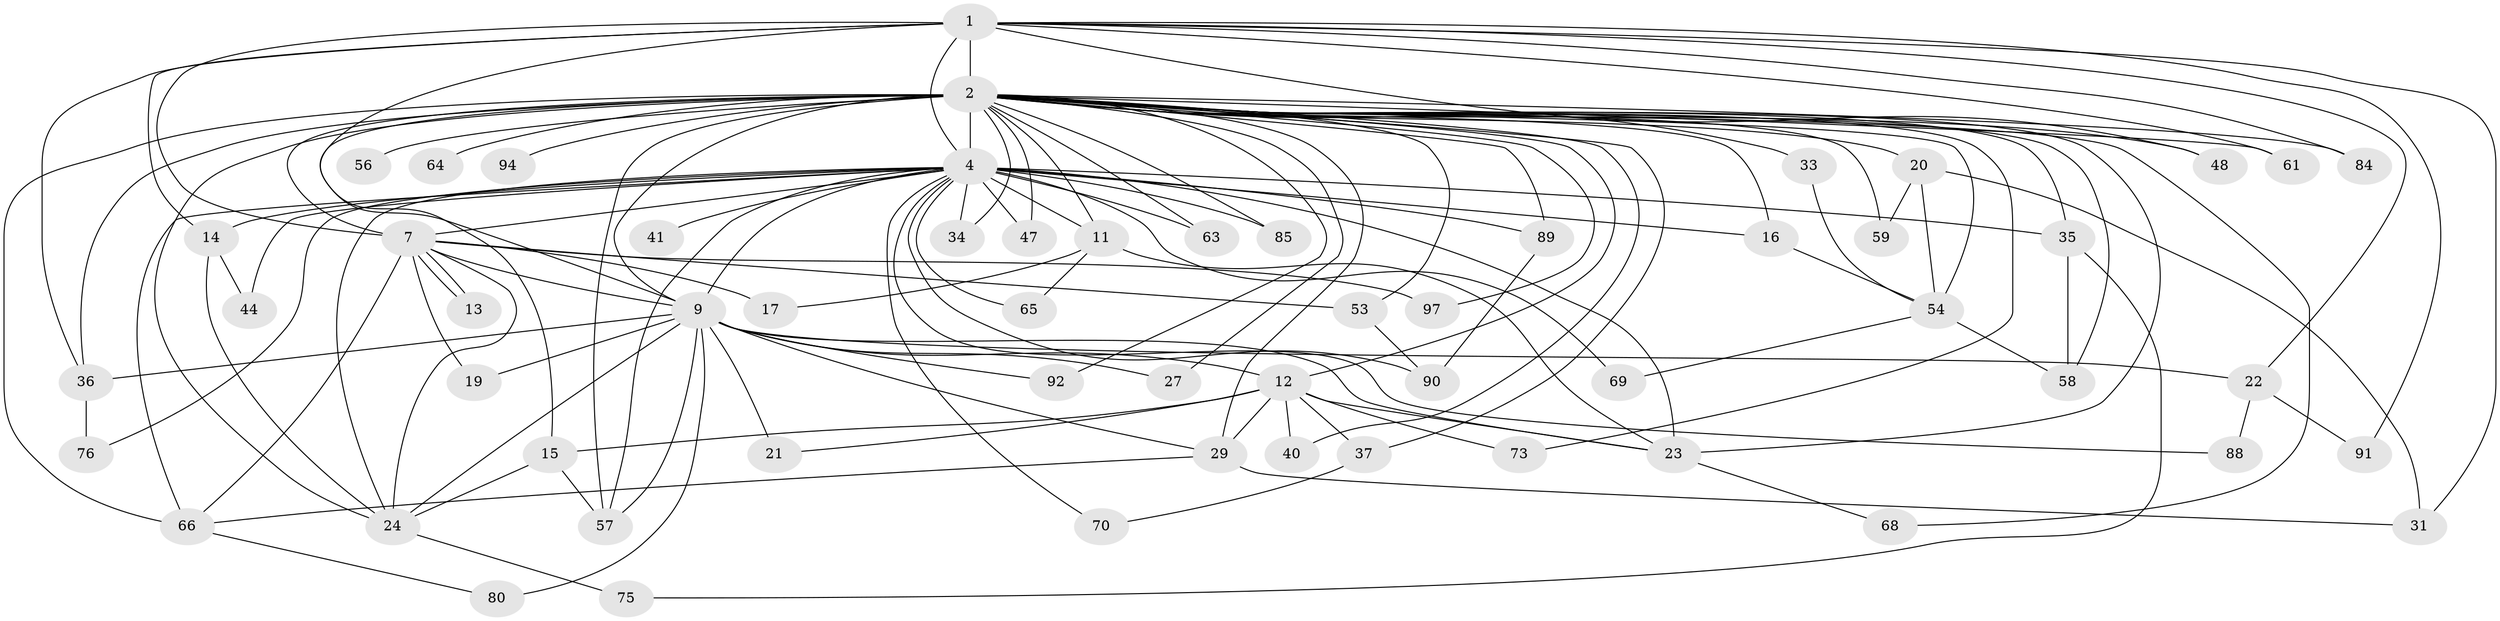 // original degree distribution, {19: 0.017241379310344827, 18: 0.017241379310344827, 24: 0.008620689655172414, 26: 0.008620689655172414, 17: 0.008620689655172414, 29: 0.008620689655172414, 22: 0.008620689655172414, 20: 0.008620689655172414, 6: 0.04310344827586207, 10: 0.008620689655172414, 2: 0.49137931034482757, 5: 0.0603448275862069, 4: 0.04310344827586207, 3: 0.2672413793103448}
// Generated by graph-tools (version 1.1) at 2025/13/03/09/25 04:13:51]
// undirected, 58 vertices, 128 edges
graph export_dot {
graph [start="1"]
  node [color=gray90,style=filled];
  1 [super="+82"];
  2 [super="+3+6+79+28+10+25"];
  4 [super="+8+86+74+111+51"];
  7;
  9 [super="+77+50+78+45"];
  11;
  12 [super="+32"];
  13;
  14;
  15 [super="+107"];
  16;
  17;
  19;
  20 [super="+109"];
  21;
  22;
  23 [super="+55"];
  24 [super="+42+106"];
  27;
  29 [super="+38"];
  31 [super="+99"];
  33;
  34;
  35 [super="+67+83"];
  36 [super="+46"];
  37 [super="+43"];
  40;
  41;
  44;
  47;
  48;
  53;
  54 [super="+71"];
  56;
  57 [super="+87"];
  58 [super="+108"];
  59;
  61;
  63;
  64;
  65;
  66 [super="+110+81"];
  68;
  69;
  70;
  73;
  75;
  76;
  80;
  84;
  85;
  88;
  89;
  90;
  91;
  92;
  94;
  97 [super="+103"];
  1 -- 2 [weight=7];
  1 -- 4 [weight=2];
  1 -- 7;
  1 -- 9;
  1 -- 14;
  1 -- 22;
  1 -- 31;
  1 -- 36;
  1 -- 48;
  1 -- 61;
  1 -- 84;
  1 -- 91;
  2 -- 4 [weight=18];
  2 -- 7 [weight=5];
  2 -- 9 [weight=8];
  2 -- 53;
  2 -- 63;
  2 -- 89;
  2 -- 64 [weight=2];
  2 -- 68;
  2 -- 11 [weight=2];
  2 -- 15 [weight=2];
  2 -- 20 [weight=2];
  2 -- 24 [weight=2];
  2 -- 27 [weight=2];
  2 -- 92;
  2 -- 33 [weight=2];
  2 -- 97 [weight=2];
  2 -- 35 [weight=2];
  2 -- 36;
  2 -- 37;
  2 -- 40;
  2 -- 48 [weight=2];
  2 -- 54 [weight=2];
  2 -- 58;
  2 -- 66;
  2 -- 73;
  2 -- 94 [weight=2];
  2 -- 47;
  2 -- 56 [weight=2];
  2 -- 57 [weight=2];
  2 -- 59;
  2 -- 84;
  2 -- 29 [weight=2];
  2 -- 34;
  2 -- 12;
  2 -- 85;
  2 -- 23;
  2 -- 61;
  2 -- 16;
  4 -- 7 [weight=2];
  4 -- 9 [weight=3];
  4 -- 14 [weight=2];
  4 -- 85;
  4 -- 66;
  4 -- 65;
  4 -- 69;
  4 -- 70;
  4 -- 76;
  4 -- 16;
  4 -- 23 [weight=3];
  4 -- 88;
  4 -- 89;
  4 -- 34;
  4 -- 35 [weight=2];
  4 -- 41;
  4 -- 44;
  4 -- 47;
  4 -- 63;
  4 -- 90;
  4 -- 24;
  4 -- 57;
  4 -- 11;
  7 -- 9;
  7 -- 13;
  7 -- 13;
  7 -- 17;
  7 -- 19;
  7 -- 53;
  7 -- 66;
  7 -- 97;
  7 -- 24;
  9 -- 12;
  9 -- 19;
  9 -- 21;
  9 -- 22;
  9 -- 27;
  9 -- 29;
  9 -- 92;
  9 -- 23;
  9 -- 80;
  9 -- 57;
  9 -- 24;
  9 -- 36;
  11 -- 17;
  11 -- 65;
  11 -- 23;
  12 -- 15;
  12 -- 21;
  12 -- 29;
  12 -- 37 [weight=2];
  12 -- 40;
  12 -- 73;
  12 -- 23;
  14 -- 24;
  14 -- 44;
  15 -- 57;
  15 -- 24;
  16 -- 54;
  20 -- 59;
  20 -- 31;
  20 -- 54;
  22 -- 88;
  22 -- 91;
  23 -- 68;
  24 -- 75;
  29 -- 31;
  29 -- 66;
  33 -- 54;
  35 -- 58;
  35 -- 75;
  36 -- 76;
  37 -- 70;
  53 -- 90;
  54 -- 69;
  54 -- 58;
  66 -- 80;
  89 -- 90;
}
